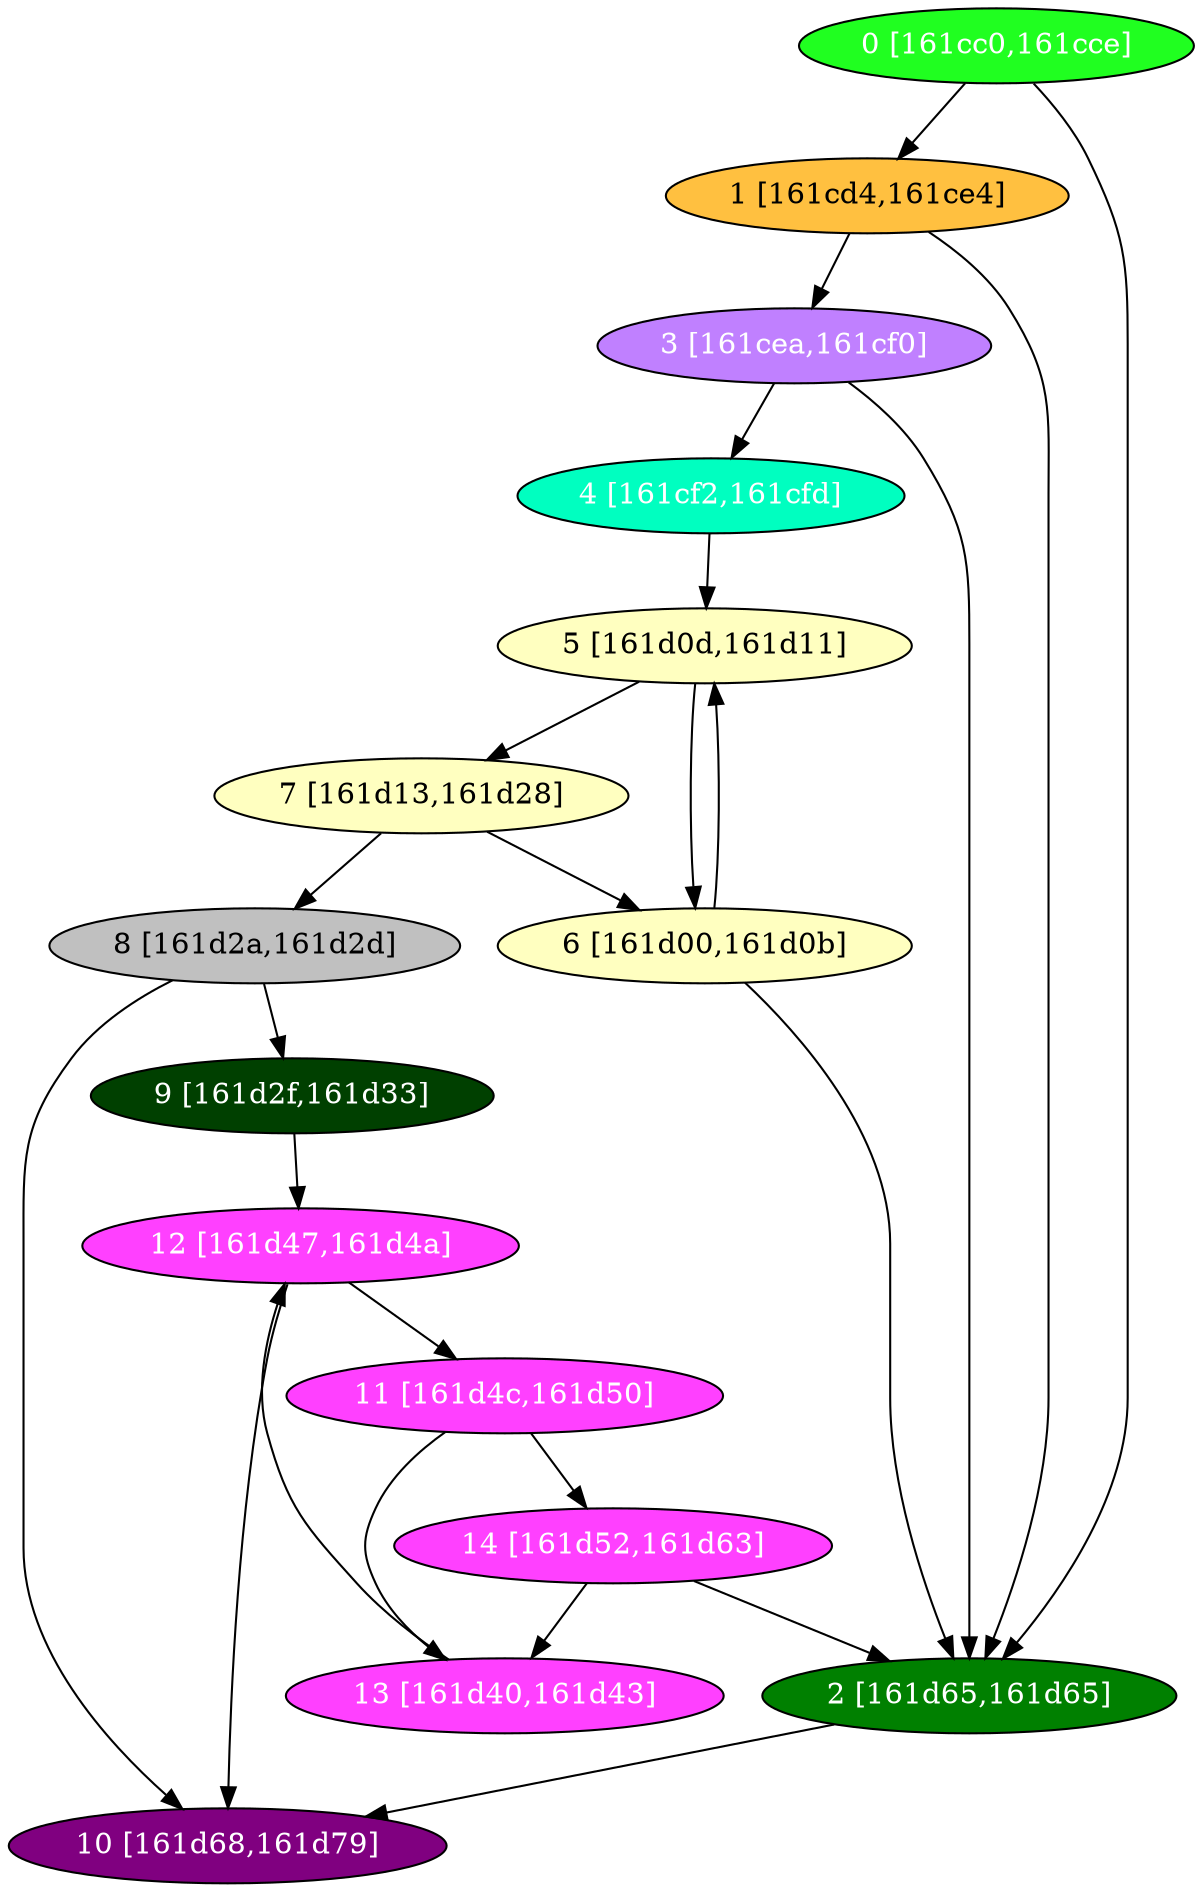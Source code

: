 diGraph libnss3{
	libnss3_0  [style=filled fillcolor="#20FF20" fontcolor="#ffffff" shape=oval label="0 [161cc0,161cce]"]
	libnss3_1  [style=filled fillcolor="#FFC040" fontcolor="#000000" shape=oval label="1 [161cd4,161ce4]"]
	libnss3_2  [style=filled fillcolor="#008000" fontcolor="#ffffff" shape=oval label="2 [161d65,161d65]"]
	libnss3_3  [style=filled fillcolor="#C080FF" fontcolor="#ffffff" shape=oval label="3 [161cea,161cf0]"]
	libnss3_4  [style=filled fillcolor="#00FFC0" fontcolor="#ffffff" shape=oval label="4 [161cf2,161cfd]"]
	libnss3_5  [style=filled fillcolor="#FFFFC0" fontcolor="#000000" shape=oval label="5 [161d0d,161d11]"]
	libnss3_6  [style=filled fillcolor="#FFFFC0" fontcolor="#000000" shape=oval label="6 [161d00,161d0b]"]
	libnss3_7  [style=filled fillcolor="#FFFFC0" fontcolor="#000000" shape=oval label="7 [161d13,161d28]"]
	libnss3_8  [style=filled fillcolor="#C0C0C0" fontcolor="#000000" shape=oval label="8 [161d2a,161d2d]"]
	libnss3_9  [style=filled fillcolor="#004000" fontcolor="#ffffff" shape=oval label="9 [161d2f,161d33]"]
	libnss3_a  [style=filled fillcolor="#800080" fontcolor="#ffffff" shape=oval label="10 [161d68,161d79]"]
	libnss3_b  [style=filled fillcolor="#FF40FF" fontcolor="#ffffff" shape=oval label="11 [161d4c,161d50]"]
	libnss3_c  [style=filled fillcolor="#FF40FF" fontcolor="#ffffff" shape=oval label="12 [161d47,161d4a]"]
	libnss3_d  [style=filled fillcolor="#FF40FF" fontcolor="#ffffff" shape=oval label="13 [161d40,161d43]"]
	libnss3_e  [style=filled fillcolor="#FF40FF" fontcolor="#ffffff" shape=oval label="14 [161d52,161d63]"]

	libnss3_0 -> libnss3_1
	libnss3_0 -> libnss3_2
	libnss3_1 -> libnss3_2
	libnss3_1 -> libnss3_3
	libnss3_2 -> libnss3_a
	libnss3_3 -> libnss3_2
	libnss3_3 -> libnss3_4
	libnss3_4 -> libnss3_5
	libnss3_5 -> libnss3_6
	libnss3_5 -> libnss3_7
	libnss3_6 -> libnss3_2
	libnss3_6 -> libnss3_5
	libnss3_7 -> libnss3_6
	libnss3_7 -> libnss3_8
	libnss3_8 -> libnss3_9
	libnss3_8 -> libnss3_a
	libnss3_9 -> libnss3_c
	libnss3_b -> libnss3_d
	libnss3_b -> libnss3_e
	libnss3_c -> libnss3_a
	libnss3_c -> libnss3_b
	libnss3_d -> libnss3_c
	libnss3_e -> libnss3_2
	libnss3_e -> libnss3_d
}